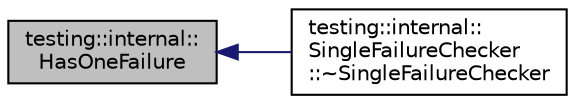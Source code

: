 digraph "testing::internal::HasOneFailure"
{
  edge [fontname="Helvetica",fontsize="10",labelfontname="Helvetica",labelfontsize="10"];
  node [fontname="Helvetica",fontsize="10",shape=record];
  rankdir="LR";
  Node1355 [label="testing::internal::\lHasOneFailure",height=0.2,width=0.4,color="black", fillcolor="grey75", style="filled", fontcolor="black"];
  Node1355 -> Node1356 [dir="back",color="midnightblue",fontsize="10",style="solid",fontname="Helvetica"];
  Node1356 [label="testing::internal::\lSingleFailureChecker\l::~SingleFailureChecker",height=0.2,width=0.4,color="black", fillcolor="white", style="filled",URL="$d8/d9a/classtesting_1_1internal_1_1_single_failure_checker.html#a4b0a907c9c1b350c79d70af138e9f0bf"];
}
